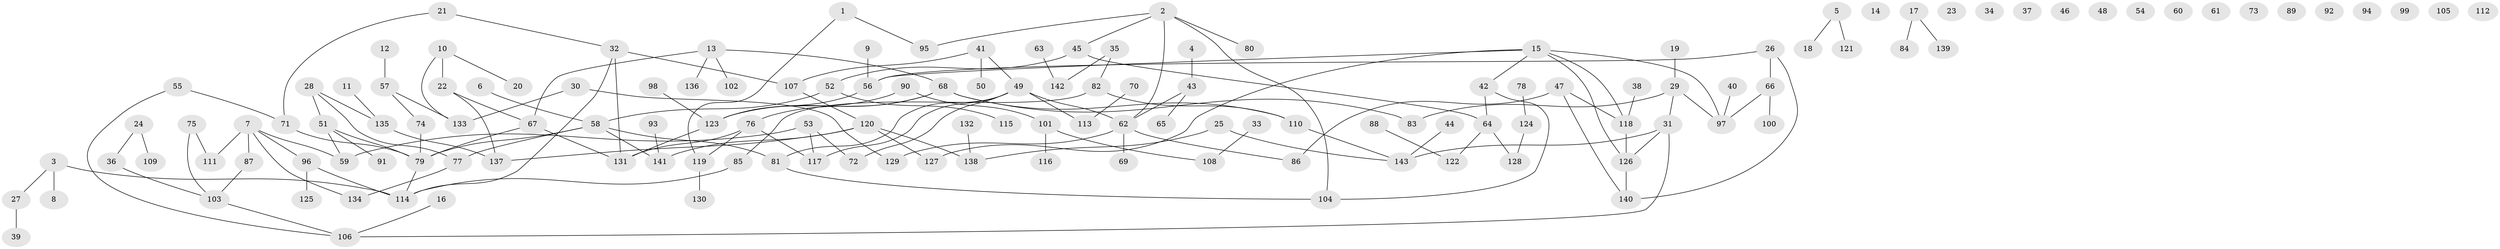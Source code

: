 // coarse degree distribution, {3: 0.17142857142857143, 4: 0.12857142857142856, 2: 0.2857142857142857, 1: 0.22857142857142856, 6: 0.04285714285714286, 5: 0.12857142857142856, 7: 0.014285714285714285}
// Generated by graph-tools (version 1.1) at 2025/35/03/04/25 23:35:47]
// undirected, 143 vertices, 159 edges
graph export_dot {
  node [color=gray90,style=filled];
  1;
  2;
  3;
  4;
  5;
  6;
  7;
  8;
  9;
  10;
  11;
  12;
  13;
  14;
  15;
  16;
  17;
  18;
  19;
  20;
  21;
  22;
  23;
  24;
  25;
  26;
  27;
  28;
  29;
  30;
  31;
  32;
  33;
  34;
  35;
  36;
  37;
  38;
  39;
  40;
  41;
  42;
  43;
  44;
  45;
  46;
  47;
  48;
  49;
  50;
  51;
  52;
  53;
  54;
  55;
  56;
  57;
  58;
  59;
  60;
  61;
  62;
  63;
  64;
  65;
  66;
  67;
  68;
  69;
  70;
  71;
  72;
  73;
  74;
  75;
  76;
  77;
  78;
  79;
  80;
  81;
  82;
  83;
  84;
  85;
  86;
  87;
  88;
  89;
  90;
  91;
  92;
  93;
  94;
  95;
  96;
  97;
  98;
  99;
  100;
  101;
  102;
  103;
  104;
  105;
  106;
  107;
  108;
  109;
  110;
  111;
  112;
  113;
  114;
  115;
  116;
  117;
  118;
  119;
  120;
  121;
  122;
  123;
  124;
  125;
  126;
  127;
  128;
  129;
  130;
  131;
  132;
  133;
  134;
  135;
  136;
  137;
  138;
  139;
  140;
  141;
  142;
  143;
  1 -- 95;
  1 -- 119;
  2 -- 45;
  2 -- 62;
  2 -- 80;
  2 -- 95;
  2 -- 104;
  3 -- 8;
  3 -- 27;
  3 -- 114;
  4 -- 43;
  5 -- 18;
  5 -- 121;
  6 -- 58;
  7 -- 59;
  7 -- 87;
  7 -- 96;
  7 -- 111;
  7 -- 134;
  9 -- 56;
  10 -- 20;
  10 -- 22;
  10 -- 133;
  11 -- 135;
  12 -- 57;
  13 -- 67;
  13 -- 68;
  13 -- 102;
  13 -- 136;
  15 -- 42;
  15 -- 56;
  15 -- 97;
  15 -- 118;
  15 -- 126;
  15 -- 127;
  16 -- 106;
  17 -- 84;
  17 -- 139;
  19 -- 29;
  21 -- 32;
  21 -- 71;
  22 -- 67;
  22 -- 137;
  24 -- 36;
  24 -- 109;
  25 -- 138;
  25 -- 143;
  26 -- 56;
  26 -- 66;
  26 -- 140;
  27 -- 39;
  28 -- 51;
  28 -- 77;
  28 -- 135;
  29 -- 31;
  29 -- 83;
  29 -- 97;
  30 -- 129;
  30 -- 133;
  31 -- 106;
  31 -- 126;
  31 -- 143;
  32 -- 107;
  32 -- 114;
  32 -- 131;
  33 -- 108;
  35 -- 82;
  35 -- 142;
  36 -- 103;
  38 -- 118;
  40 -- 97;
  41 -- 49;
  41 -- 50;
  41 -- 107;
  42 -- 64;
  42 -- 104;
  43 -- 62;
  43 -- 65;
  44 -- 143;
  45 -- 52;
  45 -- 64;
  47 -- 86;
  47 -- 118;
  47 -- 140;
  49 -- 62;
  49 -- 72;
  49 -- 81;
  49 -- 113;
  49 -- 117;
  51 -- 59;
  51 -- 79;
  51 -- 91;
  52 -- 58;
  52 -- 115;
  53 -- 59;
  53 -- 72;
  53 -- 117;
  55 -- 71;
  55 -- 106;
  56 -- 123;
  57 -- 74;
  57 -- 133;
  58 -- 77;
  58 -- 79;
  58 -- 81;
  58 -- 141;
  62 -- 69;
  62 -- 86;
  62 -- 129;
  63 -- 142;
  64 -- 122;
  64 -- 128;
  66 -- 97;
  66 -- 100;
  67 -- 79;
  67 -- 131;
  68 -- 76;
  68 -- 83;
  68 -- 110;
  68 -- 123;
  70 -- 113;
  71 -- 79;
  74 -- 79;
  75 -- 103;
  75 -- 111;
  76 -- 117;
  76 -- 119;
  76 -- 131;
  77 -- 134;
  78 -- 124;
  79 -- 114;
  81 -- 104;
  82 -- 85;
  82 -- 110;
  85 -- 114;
  87 -- 103;
  88 -- 122;
  90 -- 101;
  90 -- 123;
  93 -- 141;
  96 -- 114;
  96 -- 125;
  98 -- 123;
  101 -- 108;
  101 -- 116;
  103 -- 106;
  107 -- 120;
  110 -- 143;
  118 -- 126;
  119 -- 130;
  120 -- 127;
  120 -- 137;
  120 -- 138;
  120 -- 141;
  123 -- 131;
  124 -- 128;
  126 -- 140;
  132 -- 138;
  135 -- 137;
}
